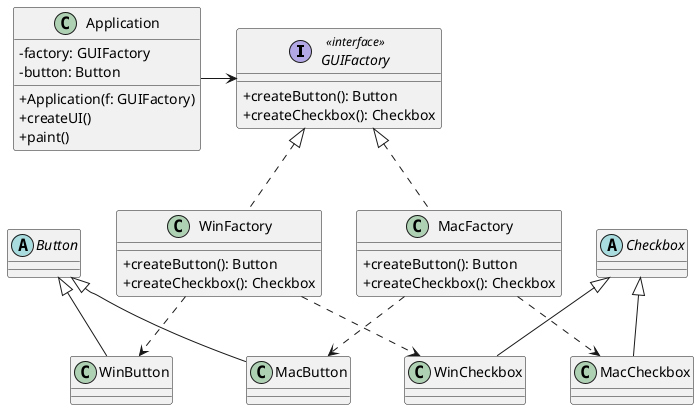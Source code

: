 @startuml Abstract Factory Pseudocode
skinparam ClassAttributeIconSize 0

interface GUIFactory <<interface>> {
  + createButton(): Button
  + createCheckbox(): Checkbox
}

class WinFactory implements GUIFactory {
  + createButton(): Button
  + createCheckbox(): Checkbox
}

class MacFactory implements GUIFactory {
  + createButton(): Button
  + createCheckbox(): Checkbox
}

abstract class Button

class WinButton extends Button
class MacButton extends Button

abstract class Checkbox

class WinCheckbox extends Checkbox
class MacCheckbox extends Checkbox

WinFactory ..> WinButton
WinFactory ..> WinCheckbox

MacFactory ..> MacButton
MacFactory ..> MacCheckbox

class Application {
  - factory: GUIFactory
  - button: Button
  + Application(f: GUIFactory)
  + createUI()
  + paint()
}

Application -> GUIFactory
@enduml